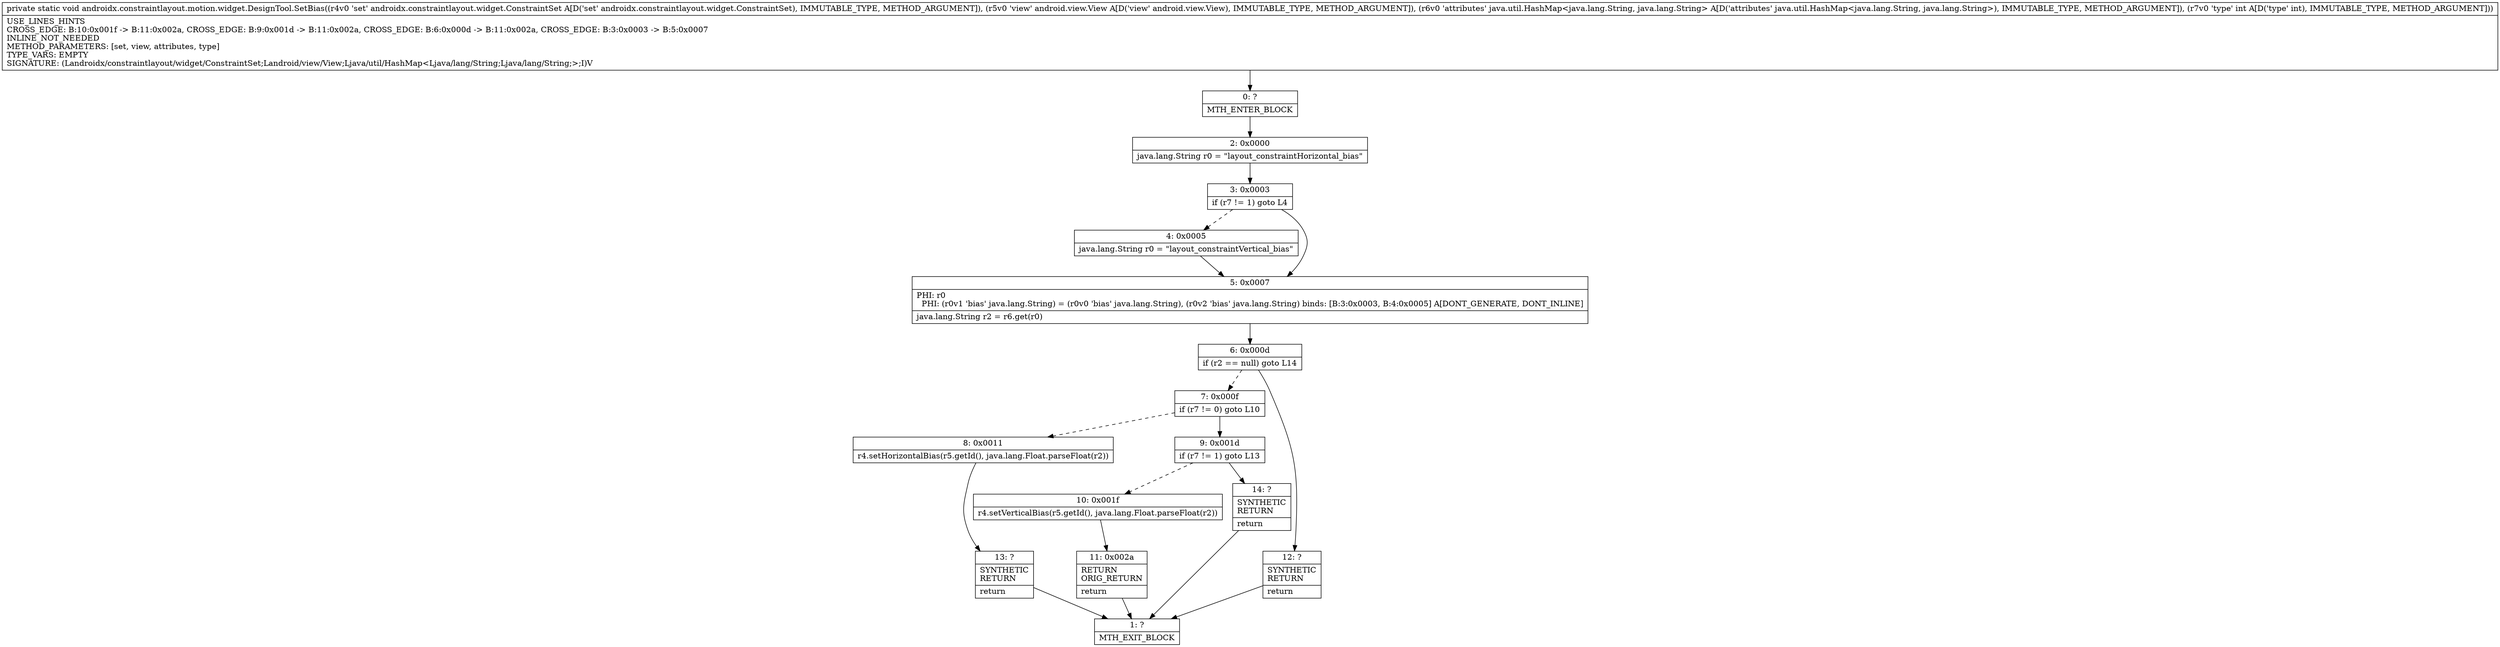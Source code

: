 digraph "CFG forandroidx.constraintlayout.motion.widget.DesignTool.SetBias(Landroidx\/constraintlayout\/widget\/ConstraintSet;Landroid\/view\/View;Ljava\/util\/HashMap;I)V" {
Node_0 [shape=record,label="{0\:\ ?|MTH_ENTER_BLOCK\l}"];
Node_2 [shape=record,label="{2\:\ 0x0000|java.lang.String r0 = \"layout_constraintHorizontal_bias\"\l}"];
Node_3 [shape=record,label="{3\:\ 0x0003|if (r7 != 1) goto L4\l}"];
Node_4 [shape=record,label="{4\:\ 0x0005|java.lang.String r0 = \"layout_constraintVertical_bias\"\l}"];
Node_5 [shape=record,label="{5\:\ 0x0007|PHI: r0 \l  PHI: (r0v1 'bias' java.lang.String) = (r0v0 'bias' java.lang.String), (r0v2 'bias' java.lang.String) binds: [B:3:0x0003, B:4:0x0005] A[DONT_GENERATE, DONT_INLINE]\l|java.lang.String r2 = r6.get(r0)\l}"];
Node_6 [shape=record,label="{6\:\ 0x000d|if (r2 == null) goto L14\l}"];
Node_7 [shape=record,label="{7\:\ 0x000f|if (r7 != 0) goto L10\l}"];
Node_8 [shape=record,label="{8\:\ 0x0011|r4.setHorizontalBias(r5.getId(), java.lang.Float.parseFloat(r2))\l}"];
Node_13 [shape=record,label="{13\:\ ?|SYNTHETIC\lRETURN\l|return\l}"];
Node_1 [shape=record,label="{1\:\ ?|MTH_EXIT_BLOCK\l}"];
Node_9 [shape=record,label="{9\:\ 0x001d|if (r7 != 1) goto L13\l}"];
Node_10 [shape=record,label="{10\:\ 0x001f|r4.setVerticalBias(r5.getId(), java.lang.Float.parseFloat(r2))\l}"];
Node_11 [shape=record,label="{11\:\ 0x002a|RETURN\lORIG_RETURN\l|return\l}"];
Node_14 [shape=record,label="{14\:\ ?|SYNTHETIC\lRETURN\l|return\l}"];
Node_12 [shape=record,label="{12\:\ ?|SYNTHETIC\lRETURN\l|return\l}"];
MethodNode[shape=record,label="{private static void androidx.constraintlayout.motion.widget.DesignTool.SetBias((r4v0 'set' androidx.constraintlayout.widget.ConstraintSet A[D('set' androidx.constraintlayout.widget.ConstraintSet), IMMUTABLE_TYPE, METHOD_ARGUMENT]), (r5v0 'view' android.view.View A[D('view' android.view.View), IMMUTABLE_TYPE, METHOD_ARGUMENT]), (r6v0 'attributes' java.util.HashMap\<java.lang.String, java.lang.String\> A[D('attributes' java.util.HashMap\<java.lang.String, java.lang.String\>), IMMUTABLE_TYPE, METHOD_ARGUMENT]), (r7v0 'type' int A[D('type' int), IMMUTABLE_TYPE, METHOD_ARGUMENT]))  | USE_LINES_HINTS\lCROSS_EDGE: B:10:0x001f \-\> B:11:0x002a, CROSS_EDGE: B:9:0x001d \-\> B:11:0x002a, CROSS_EDGE: B:6:0x000d \-\> B:11:0x002a, CROSS_EDGE: B:3:0x0003 \-\> B:5:0x0007\lINLINE_NOT_NEEDED\lMETHOD_PARAMETERS: [set, view, attributes, type]\lTYPE_VARS: EMPTY\lSIGNATURE: (Landroidx\/constraintlayout\/widget\/ConstraintSet;Landroid\/view\/View;Ljava\/util\/HashMap\<Ljava\/lang\/String;Ljava\/lang\/String;\>;I)V\l}"];
MethodNode -> Node_0;Node_0 -> Node_2;
Node_2 -> Node_3;
Node_3 -> Node_4[style=dashed];
Node_3 -> Node_5;
Node_4 -> Node_5;
Node_5 -> Node_6;
Node_6 -> Node_7[style=dashed];
Node_6 -> Node_12;
Node_7 -> Node_8[style=dashed];
Node_7 -> Node_9;
Node_8 -> Node_13;
Node_13 -> Node_1;
Node_9 -> Node_10[style=dashed];
Node_9 -> Node_14;
Node_10 -> Node_11;
Node_11 -> Node_1;
Node_14 -> Node_1;
Node_12 -> Node_1;
}

